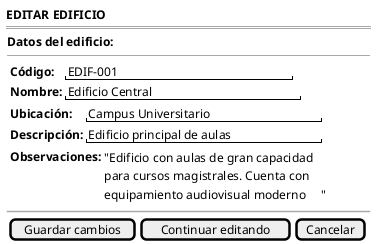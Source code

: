 @startsalt editarEdificio-wireframe
{
    <b>EDITAR EDIFICIO</b>
    ===
    {
        <b>Datos del edificio:</b>
        --
        {
            {
            {<b>Código:</b> | "EDIF-001                    "
            <b>Nombre:</b> | "Edificio Central             "}
            {<b>Ubicación:</b> | "Campus Universitario         "
            <b>Descripción:</b> | "Edificio principal de aulas  "}
            {<b>Observaciones:</b> |
                {"Edificio con aulas de gran capacidad
                para cursos magistrales. Cuenta con
                equipamiento audiovisual moderno     "}}
            }
        }

        ~~

        {[Guardar cambios] | [Continuar editando] | [Cancelar]}
    }
}
@endsalt